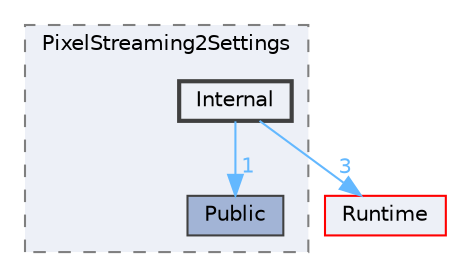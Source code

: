 digraph "Internal"
{
 // INTERACTIVE_SVG=YES
 // LATEX_PDF_SIZE
  bgcolor="transparent";
  edge [fontname=Helvetica,fontsize=10,labelfontname=Helvetica,labelfontsize=10];
  node [fontname=Helvetica,fontsize=10,shape=box,height=0.2,width=0.4];
  compound=true
  subgraph clusterdir_87040ee9c05ff0641060857b833d7848 {
    graph [ bgcolor="#edf0f7", pencolor="grey50", label="PixelStreaming2Settings", fontname=Helvetica,fontsize=10 style="filled,dashed", URL="dir_87040ee9c05ff0641060857b833d7848.html",tooltip=""]
  dir_c99627faa3d17b952ff0c6eb03d9a2dc [label="Public", fillcolor="#a2b4d6", color="grey25", style="filled", URL="dir_c99627faa3d17b952ff0c6eb03d9a2dc.html",tooltip=""];
  dir_0d62d2797ccfd5566f92a205b3907417 [label="Internal", fillcolor="#edf0f7", color="grey25", style="filled,bold", URL="dir_0d62d2797ccfd5566f92a205b3907417.html",tooltip=""];
  }
  dir_7536b172fbd480bfd146a1b1acd6856b [label="Runtime", fillcolor="#edf0f7", color="red", style="filled", URL="dir_7536b172fbd480bfd146a1b1acd6856b.html",tooltip=""];
  dir_0d62d2797ccfd5566f92a205b3907417->dir_7536b172fbd480bfd146a1b1acd6856b [headlabel="3", labeldistance=1.5 headhref="dir_000516_000984.html" href="dir_000516_000984.html" color="steelblue1" fontcolor="steelblue1"];
  dir_0d62d2797ccfd5566f92a205b3907417->dir_c99627faa3d17b952ff0c6eb03d9a2dc [headlabel="1", labeldistance=1.5 headhref="dir_000516_000851.html" href="dir_000516_000851.html" color="steelblue1" fontcolor="steelblue1"];
}
